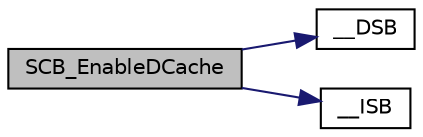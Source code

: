 digraph "SCB_EnableDCache"
{
 // LATEX_PDF_SIZE
  edge [fontname="Helvetica",fontsize="10",labelfontname="Helvetica",labelfontsize="10"];
  node [fontname="Helvetica",fontsize="10",shape=record];
  rankdir="LR";
  Node1 [label="SCB_EnableDCache",height=0.2,width=0.4,color="black", fillcolor="grey75", style="filled", fontcolor="black",tooltip="Enable D-Cache."];
  Node1 -> Node2 [color="midnightblue",fontsize="10",style="solid"];
  Node2 [label="__DSB",height=0.2,width=0.4,color="black", fillcolor="white", style="filled",URL="$group___c_m_s_i_s___core___instruction_interface.html#ga7fe277f5385d23b9c44b2cbda1577ce9",tooltip="Data Synchronization Barrier."];
  Node1 -> Node3 [color="midnightblue",fontsize="10",style="solid"];
  Node3 [label="__ISB",height=0.2,width=0.4,color="black", fillcolor="white", style="filled",URL="$group___c_m_s_i_s___core___instruction_interface.html#gae26c2b3961e702aeabc24d4984ebd369",tooltip="Instruction Synchronization Barrier."];
}
